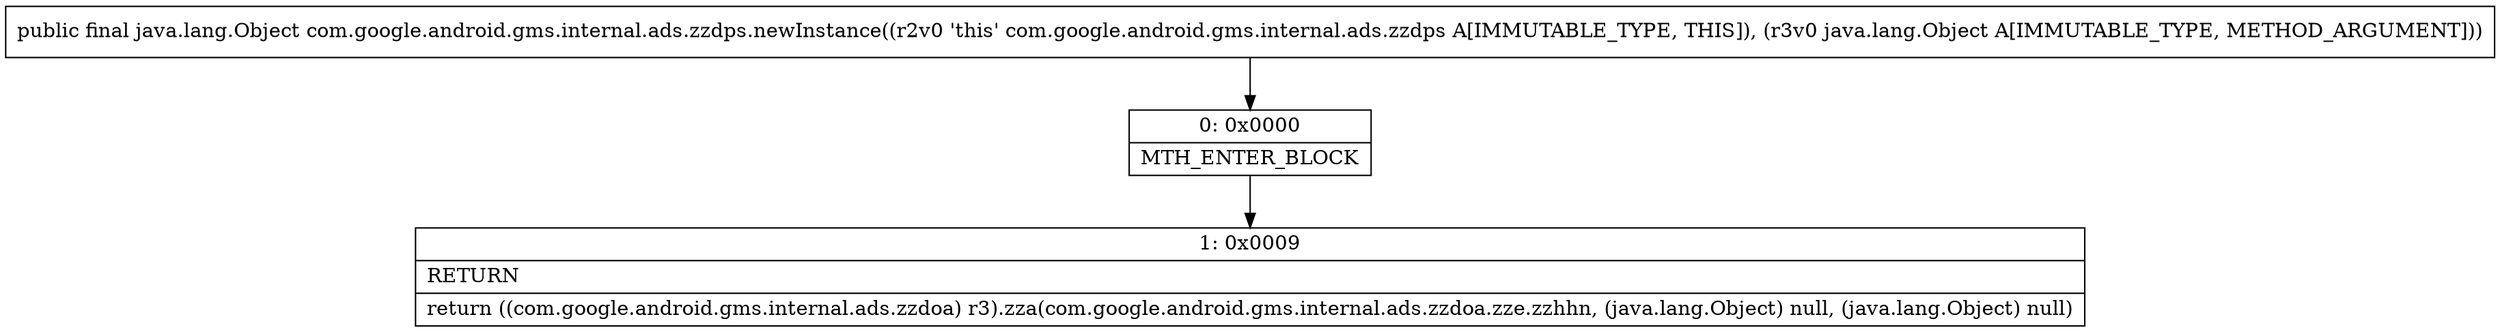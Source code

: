 digraph "CFG forcom.google.android.gms.internal.ads.zzdps.newInstance(Ljava\/lang\/Object;)Ljava\/lang\/Object;" {
Node_0 [shape=record,label="{0\:\ 0x0000|MTH_ENTER_BLOCK\l}"];
Node_1 [shape=record,label="{1\:\ 0x0009|RETURN\l|return ((com.google.android.gms.internal.ads.zzdoa) r3).zza(com.google.android.gms.internal.ads.zzdoa.zze.zzhhn, (java.lang.Object) null, (java.lang.Object) null)\l}"];
MethodNode[shape=record,label="{public final java.lang.Object com.google.android.gms.internal.ads.zzdps.newInstance((r2v0 'this' com.google.android.gms.internal.ads.zzdps A[IMMUTABLE_TYPE, THIS]), (r3v0 java.lang.Object A[IMMUTABLE_TYPE, METHOD_ARGUMENT])) }"];
MethodNode -> Node_0;
Node_0 -> Node_1;
}


